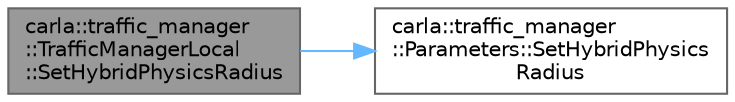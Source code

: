 digraph "carla::traffic_manager::TrafficManagerLocal::SetHybridPhysicsRadius"
{
 // INTERACTIVE_SVG=YES
 // LATEX_PDF_SIZE
  bgcolor="transparent";
  edge [fontname=Helvetica,fontsize=10,labelfontname=Helvetica,labelfontsize=10];
  node [fontname=Helvetica,fontsize=10,shape=box,height=0.2,width=0.4];
  rankdir="LR";
  Node1 [id="Node000001",label="carla::traffic_manager\l::TrafficManagerLocal\l::SetHybridPhysicsRadius",height=0.2,width=0.4,color="gray40", fillcolor="grey60", style="filled", fontcolor="black",tooltip="Method to set hybrid physics radius."];
  Node1 -> Node2 [id="edge1_Node000001_Node000002",color="steelblue1",style="solid",tooltip=" "];
  Node2 [id="Node000002",label="carla::traffic_manager\l::Parameters::SetHybridPhysics\lRadius",height=0.2,width=0.4,color="grey40", fillcolor="white", style="filled",URL="$d6/ddb/classcarla_1_1traffic__manager_1_1Parameters.html#a296bcec7d088b4d7012ad4aaa80c5e8d",tooltip="Method to set hybrid physics radius."];
}
